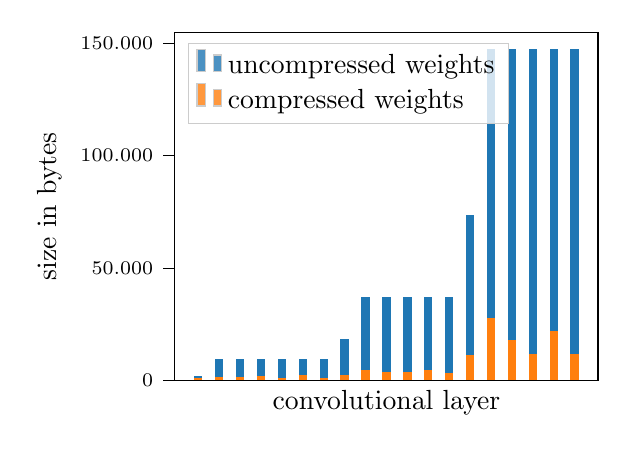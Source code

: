% This file was created with tikzplotlib v0.10.1.
\begin{tikzpicture}

\definecolor{darkgray176}{RGB}{176,176,176}
\definecolor{darkorange25512714}{RGB}{255,127,14}
\definecolor{lightgray204}{RGB}{204,204,204}
\definecolor{steelblue31119180}{RGB}{31,119,180}

\begin{axis}[
height=6cm,
legend cell align={left},
legend style={
  fill opacity=0.8,
  draw opacity=1,
  text opacity=1,
  at={(0.03,0.97)},
  anchor=north west,
  draw=lightgray204
},
tick align=outside,
tick pos=left,
x grid style={darkgray176},
xlabel={convolutional layer},
xmin=-5.6, xmax=95.6,
xtick style={color=black},
xmajorticks=false,
y grid style={darkgray176},
ylabel={size in bytes},
ymin=0.0, ymax=154828.8,
ytick style={color=black},
y tick label style={
    font=\scriptsize,
    /pgf/number format/.cd,
    use comma,
    fixed,
    fixed zerofill,
    precision=0,
    scaled ticks=false,
    /tikz/.cd
  },
]
\draw[draw=none,fill=steelblue31119180] (axis cs:-1.0,0.0) rectangle (axis cs:1.0,1728.0);
\addlegendimage{ybar,ybar legend,draw=none,fill=steelblue31119180}
\addlegendentry{uncompressed weights}

\draw[draw=none,fill=steelblue31119180] (axis cs:4.0,0.0) rectangle (axis cs:6.0,9216.0);
\draw[draw=none,fill=steelblue31119180] (axis cs:9.0,0.0) rectangle (axis cs:11.0,9216.0);
\draw[draw=none,fill=steelblue31119180] (axis cs:14.0,0.0) rectangle (axis cs:16.0,9216.0);
\draw[draw=none,fill=steelblue31119180] (axis cs:19.0,0.0) rectangle (axis cs:21.0,9216.0);
\draw[draw=none,fill=steelblue31119180] (axis cs:24.0,0.0) rectangle (axis cs:26.0,9216.0);
\draw[draw=none,fill=steelblue31119180] (axis cs:29.0,0.0) rectangle (axis cs:31.0,9216.0);
\draw[draw=none,fill=steelblue31119180] (axis cs:34.0,0.0) rectangle (axis cs:36.0,18432.0);
\draw[draw=none,fill=steelblue31119180] (axis cs:39.0,0.0) rectangle (axis cs:41.0,36864.0);
\draw[draw=none,fill=steelblue31119180] (axis cs:44.0,0.0) rectangle (axis cs:46.0,36864.0);
\draw[draw=none,fill=steelblue31119180] (axis cs:49.0,0.0) rectangle (axis cs:51.0,36864.0);
\draw[draw=none,fill=steelblue31119180] (axis cs:54.0,0.0) rectangle (axis cs:56.0,36864.0);
\draw[draw=none,fill=steelblue31119180] (axis cs:59.0,0.0) rectangle (axis cs:61.0,36864.0);
\draw[draw=none,fill=steelblue31119180] (axis cs:64.0,0.0) rectangle (axis cs:66.0,73728.0);
\draw[draw=none,fill=steelblue31119180] (axis cs:69.0,0.0) rectangle (axis cs:71.0,147456.0);
\draw[draw=none,fill=steelblue31119180] (axis cs:74.0,0.0) rectangle (axis cs:76.0,147456.0);
\draw[draw=none,fill=steelblue31119180] (axis cs:79.0,0.0) rectangle (axis cs:81.0,147456.0);
\draw[draw=none,fill=steelblue31119180] (axis cs:84.0,0.0) rectangle (axis cs:86.0,147456.0);
\draw[draw=none,fill=steelblue31119180] (axis cs:89.0,0.0) rectangle (axis cs:91.0,147456.0);
\draw[draw=none,fill=darkorange25512714] (axis cs:-1.0,0.0) rectangle (axis cs:1.0,1160.0);
\addlegendimage{ybar,ybar legend,draw=none,fill=darkorange25512714}
\addlegendentry{compressed weights}

\draw[draw=none,fill=darkorange25512714] (axis cs:4.0,0.0) rectangle (axis cs:6.0,1204.0);
\draw[draw=none,fill=darkorange25512714] (axis cs:9.0,0.0) rectangle (axis cs:11.0,1412.0);
\draw[draw=none,fill=darkorange25512714] (axis cs:14.0,0.0) rectangle (axis cs:16.0,1724.0);
\draw[draw=none,fill=darkorange25512714] (axis cs:19.0,0.0) rectangle (axis cs:21.0,1108.0);
\draw[draw=none,fill=darkorange25512714] (axis cs:24.0,0.0) rectangle (axis cs:26.0,2348.0);
\draw[draw=none,fill=darkorange25512714] (axis cs:29.0,0.0) rectangle (axis cs:31.0,1108.0);
\draw[draw=none,fill=darkorange25512714] (axis cs:34.0,0.0) rectangle (axis cs:36.0,2444.0);
\draw[draw=none,fill=darkorange25512714] (axis cs:39.0,0.0) rectangle (axis cs:41.0,4700.0);
\draw[draw=none,fill=darkorange25512714] (axis cs:44.0,0.0) rectangle (axis cs:46.0,3468.0);
\draw[draw=none,fill=darkorange25512714] (axis cs:49.0,0.0) rectangle (axis cs:51.0,3468.0);
\draw[draw=none,fill=darkorange25512714] (axis cs:54.0,0.0) rectangle (axis cs:56.0,4488.0);
\draw[draw=none,fill=darkorange25512714] (axis cs:59.0,0.0) rectangle (axis cs:61.0,3364.0);
\draw[draw=none,fill=darkorange25512714] (axis cs:64.0,0.0) rectangle (axis cs:66.0,11040.0);
\draw[draw=none,fill=darkorange25512714] (axis cs:69.0,0.0) rectangle (axis cs:71.0,27828.0);
\draw[draw=none,fill=darkorange25512714] (axis cs:74.0,0.0) rectangle (axis cs:76.0,18000.0);
\draw[draw=none,fill=darkorange25512714] (axis cs:79.0,0.0) rectangle (axis cs:81.0,11864.0);
\draw[draw=none,fill=darkorange25512714] (axis cs:84.0,0.0) rectangle (axis cs:86.0,22100.0);
\draw[draw=none,fill=darkorange25512714] (axis cs:89.0,0.0) rectangle (axis cs:91.0,11864.0);
\end{axis}

\end{tikzpicture}
